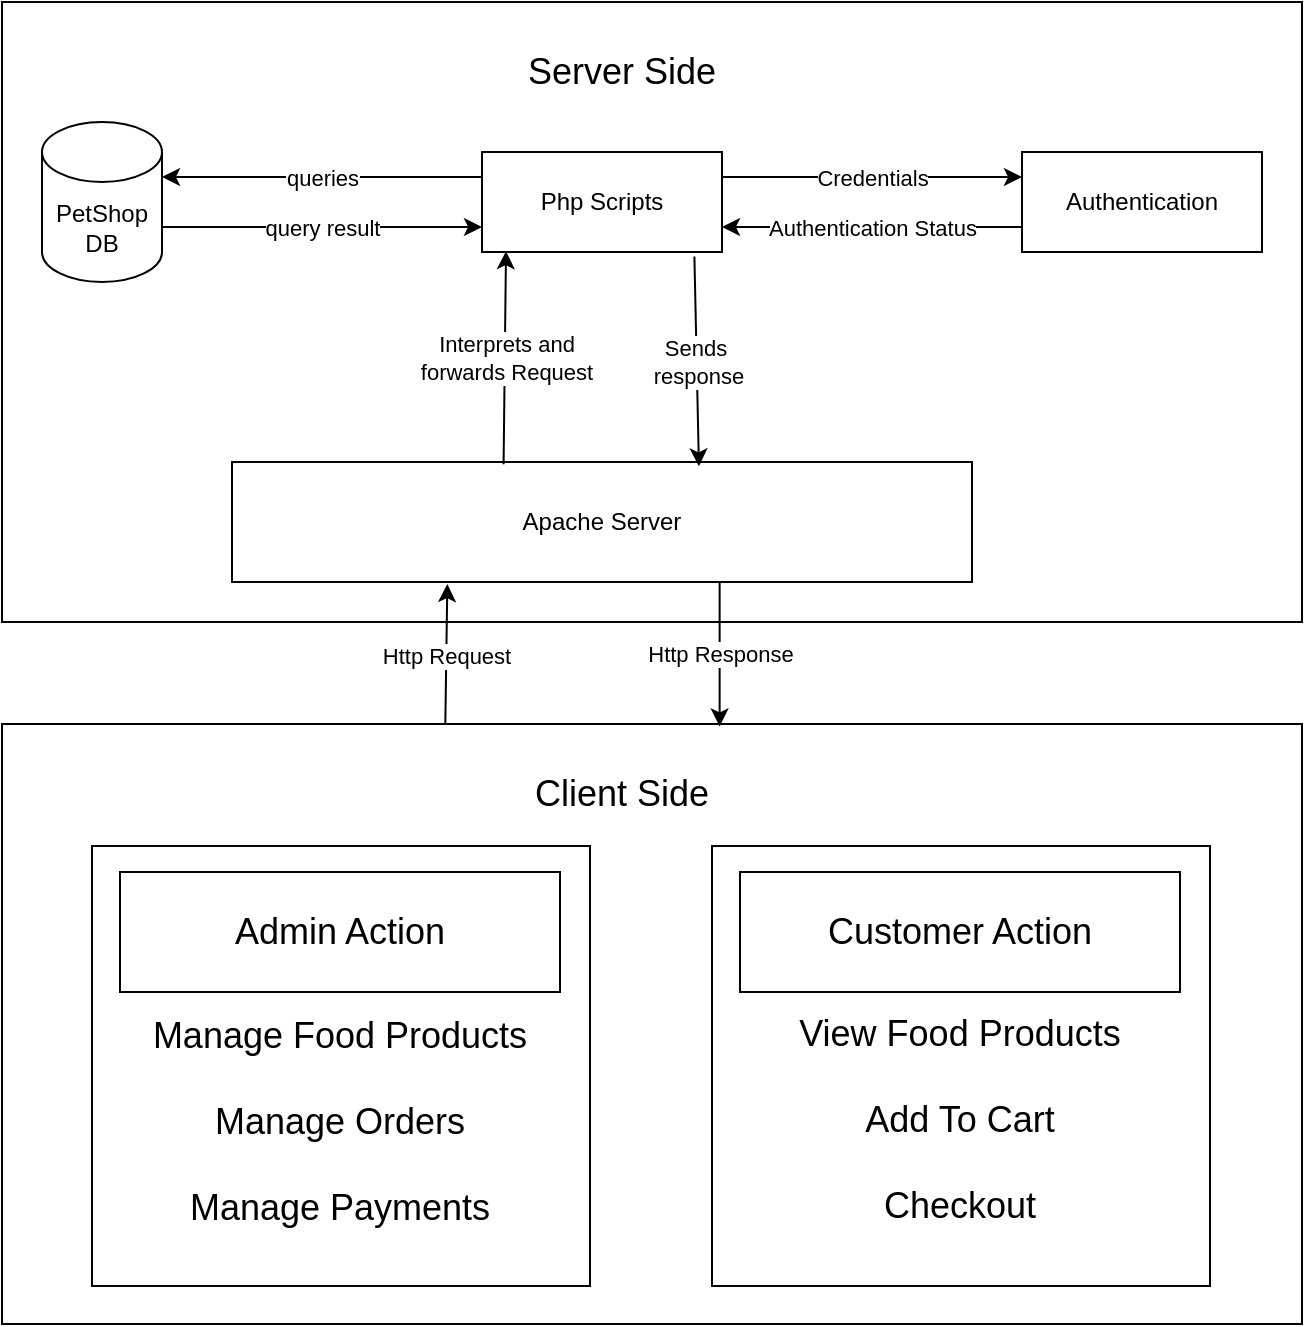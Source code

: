 <mxfile version="24.7.16">
  <diagram id="Ihbby771SaWTnvjFmwmU" name="Page-1">
    <mxGraphModel dx="941" dy="2540" grid="1" gridSize="10" guides="1" tooltips="1" connect="1" arrows="1" fold="1" page="1" pageScale="1" pageWidth="850" pageHeight="1100" math="0" shadow="0">
      <root>
        <mxCell id="0" />
        <mxCell id="1" parent="0" />
        <mxCell id="-VSQyIibqqdH1v1gCpfq-20" value="" style="rounded=0;whiteSpace=wrap;html=1;" parent="1" vertex="1">
          <mxGeometry x="80" y="-2100" width="650" height="310" as="geometry" />
        </mxCell>
        <mxCell id="-VSQyIibqqdH1v1gCpfq-1" value="PetShop&lt;br&gt;DB" style="shape=cylinder3;whiteSpace=wrap;html=1;boundedLbl=1;backgroundOutline=1;size=15;" parent="1" vertex="1">
          <mxGeometry x="100" y="-2040" width="60" height="80" as="geometry" />
        </mxCell>
        <mxCell id="-VSQyIibqqdH1v1gCpfq-2" value="Php Scripts" style="rounded=0;whiteSpace=wrap;html=1;" parent="1" vertex="1">
          <mxGeometry x="320" y="-2025" width="120" height="50" as="geometry" />
        </mxCell>
        <mxCell id="-VSQyIibqqdH1v1gCpfq-3" value="Authentication" style="rounded=0;whiteSpace=wrap;html=1;" parent="1" vertex="1">
          <mxGeometry x="590" y="-2025" width="120" height="50" as="geometry" />
        </mxCell>
        <mxCell id="-VSQyIibqqdH1v1gCpfq-4" value="Apache Server" style="rounded=0;whiteSpace=wrap;html=1;" parent="1" vertex="1">
          <mxGeometry x="195" y="-1870" width="370" height="60" as="geometry" />
        </mxCell>
        <mxCell id="-VSQyIibqqdH1v1gCpfq-5" value="" style="endArrow=classic;html=1;rounded=0;entryX=1;entryY=0;entryDx=0;entryDy=27.5;entryPerimeter=0;exitX=0;exitY=0.25;exitDx=0;exitDy=0;" parent="1" source="-VSQyIibqqdH1v1gCpfq-2" target="-VSQyIibqqdH1v1gCpfq-1" edge="1">
          <mxGeometry relative="1" as="geometry">
            <mxPoint x="310" y="-2000" as="sourcePoint" />
            <mxPoint x="420" y="-1900" as="targetPoint" />
          </mxGeometry>
        </mxCell>
        <mxCell id="-VSQyIibqqdH1v1gCpfq-6" value="queries" style="edgeLabel;resizable=0;html=1;;align=center;verticalAlign=middle;" parent="-VSQyIibqqdH1v1gCpfq-5" connectable="0" vertex="1">
          <mxGeometry relative="1" as="geometry" />
        </mxCell>
        <mxCell id="-VSQyIibqqdH1v1gCpfq-9" value="" style="endArrow=classic;html=1;rounded=0;entryX=0;entryY=0.25;entryDx=0;entryDy=0;exitX=1;exitY=0.25;exitDx=0;exitDy=0;" parent="1" source="-VSQyIibqqdH1v1gCpfq-2" target="-VSQyIibqqdH1v1gCpfq-3" edge="1">
          <mxGeometry relative="1" as="geometry">
            <mxPoint x="330" y="-1990" as="sourcePoint" />
            <mxPoint x="170" y="-1990" as="targetPoint" />
          </mxGeometry>
        </mxCell>
        <mxCell id="-VSQyIibqqdH1v1gCpfq-10" value="Credentials" style="edgeLabel;resizable=0;html=1;;align=center;verticalAlign=middle;" parent="-VSQyIibqqdH1v1gCpfq-9" connectable="0" vertex="1">
          <mxGeometry relative="1" as="geometry" />
        </mxCell>
        <mxCell id="-VSQyIibqqdH1v1gCpfq-11" value="" style="endArrow=classic;html=1;rounded=0;entryX=0;entryY=0.75;entryDx=0;entryDy=0;exitX=1;exitY=0;exitDx=0;exitDy=52.5;exitPerimeter=0;" parent="1" source="-VSQyIibqqdH1v1gCpfq-1" target="-VSQyIibqqdH1v1gCpfq-2" edge="1">
          <mxGeometry relative="1" as="geometry">
            <mxPoint x="330" y="-2005" as="sourcePoint" />
            <mxPoint x="170" y="-2002" as="targetPoint" />
          </mxGeometry>
        </mxCell>
        <mxCell id="-VSQyIibqqdH1v1gCpfq-12" value="query result" style="edgeLabel;resizable=0;html=1;;align=center;verticalAlign=middle;" parent="-VSQyIibqqdH1v1gCpfq-11" connectable="0" vertex="1">
          <mxGeometry relative="1" as="geometry" />
        </mxCell>
        <mxCell id="-VSQyIibqqdH1v1gCpfq-13" value="" style="endArrow=classic;html=1;rounded=0;entryX=1;entryY=0.75;entryDx=0;entryDy=0;exitX=0;exitY=0.75;exitDx=0;exitDy=0;" parent="1" source="-VSQyIibqqdH1v1gCpfq-3" target="-VSQyIibqqdH1v1gCpfq-2" edge="1">
          <mxGeometry relative="1" as="geometry">
            <mxPoint x="589" y="-1980" as="sourcePoint" />
            <mxPoint x="600" y="-2005" as="targetPoint" />
          </mxGeometry>
        </mxCell>
        <mxCell id="-VSQyIibqqdH1v1gCpfq-14" value="Authentication Status" style="edgeLabel;resizable=0;html=1;;align=center;verticalAlign=middle;" parent="-VSQyIibqqdH1v1gCpfq-13" connectable="0" vertex="1">
          <mxGeometry relative="1" as="geometry" />
        </mxCell>
        <mxCell id="-VSQyIibqqdH1v1gCpfq-15" value="" style="endArrow=classic;html=1;rounded=0;entryX=0.1;entryY=0.992;entryDx=0;entryDy=0;exitX=0.367;exitY=0.019;exitDx=0;exitDy=0;exitPerimeter=0;entryPerimeter=0;" parent="1" source="-VSQyIibqqdH1v1gCpfq-4" target="-VSQyIibqqdH1v1gCpfq-2" edge="1">
          <mxGeometry relative="1" as="geometry">
            <mxPoint x="170" y="-1977" as="sourcePoint" />
            <mxPoint x="330" y="-1977" as="targetPoint" />
          </mxGeometry>
        </mxCell>
        <mxCell id="-VSQyIibqqdH1v1gCpfq-16" value="Interprets and&lt;div&gt;forwards Request&lt;/div&gt;" style="edgeLabel;resizable=0;html=1;;align=center;verticalAlign=middle;" parent="-VSQyIibqqdH1v1gCpfq-15" connectable="0" vertex="1">
          <mxGeometry relative="1" as="geometry" />
        </mxCell>
        <mxCell id="-VSQyIibqqdH1v1gCpfq-17" value="" style="endArrow=classic;html=1;rounded=0;entryX=0.631;entryY=0.036;entryDx=0;entryDy=0;exitX=0.885;exitY=1.046;exitDx=0;exitDy=0;entryPerimeter=0;exitPerimeter=0;" parent="1" source="-VSQyIibqqdH1v1gCpfq-2" target="-VSQyIibqqdH1v1gCpfq-4" edge="1">
          <mxGeometry relative="1" as="geometry">
            <mxPoint x="360" y="-1829" as="sourcePoint" />
            <mxPoint x="360" y="-1965" as="targetPoint" />
          </mxGeometry>
        </mxCell>
        <mxCell id="-VSQyIibqqdH1v1gCpfq-18" value="Sends&amp;nbsp;&lt;div&gt;response&lt;/div&gt;" style="edgeLabel;resizable=0;html=1;;align=center;verticalAlign=middle;" parent="-VSQyIibqqdH1v1gCpfq-17" connectable="0" vertex="1">
          <mxGeometry relative="1" as="geometry" />
        </mxCell>
        <mxCell id="-VSQyIibqqdH1v1gCpfq-21" value="" style="rounded=0;whiteSpace=wrap;html=1;" parent="1" vertex="1">
          <mxGeometry x="80" y="-1739" width="650" height="300" as="geometry" />
        </mxCell>
        <mxCell id="-VSQyIibqqdH1v1gCpfq-22" value="" style="rounded=0;whiteSpace=wrap;html=1;" parent="1" vertex="1">
          <mxGeometry x="125" y="-1678" width="249" height="220" as="geometry" />
        </mxCell>
        <mxCell id="-VSQyIibqqdH1v1gCpfq-23" value="&lt;font style=&quot;font-size: 18px;&quot;&gt;Client Side&lt;/font&gt;" style="text;html=1;align=center;verticalAlign=middle;whiteSpace=wrap;rounded=0;" parent="1" vertex="1">
          <mxGeometry x="340" y="-1719" width="100" height="30" as="geometry" />
        </mxCell>
        <mxCell id="-VSQyIibqqdH1v1gCpfq-25" value="&lt;font style=&quot;font-size: 18px;&quot;&gt;Server Side&lt;/font&gt;" style="text;html=1;align=center;verticalAlign=middle;whiteSpace=wrap;rounded=0;" parent="1" vertex="1">
          <mxGeometry x="340" y="-2080" width="100" height="30" as="geometry" />
        </mxCell>
        <mxCell id="-VSQyIibqqdH1v1gCpfq-26" value="&lt;font style=&quot;font-size: 18px;&quot;&gt;Admin Action&lt;/font&gt;" style="rounded=0;whiteSpace=wrap;html=1;" parent="1" vertex="1">
          <mxGeometry x="139" y="-1665" width="220" height="60" as="geometry" />
        </mxCell>
        <mxCell id="-VSQyIibqqdH1v1gCpfq-27" value="" style="rounded=0;whiteSpace=wrap;html=1;" parent="1" vertex="1">
          <mxGeometry x="435" y="-1678" width="249" height="220" as="geometry" />
        </mxCell>
        <mxCell id="-VSQyIibqqdH1v1gCpfq-28" value="&lt;font style=&quot;font-size: 18px;&quot;&gt;Customer Action&lt;/font&gt;" style="rounded=0;whiteSpace=wrap;html=1;" parent="1" vertex="1">
          <mxGeometry x="449" y="-1665" width="220" height="60" as="geometry" />
        </mxCell>
        <mxCell id="-VSQyIibqqdH1v1gCpfq-29" value="&lt;font style=&quot;font-size: 18px;&quot;&gt;Manage Food Products&lt;/font&gt;&lt;div&gt;&lt;span style=&quot;font-size: 18px;&quot;&gt;&lt;br&gt;&lt;/span&gt;&lt;div&gt;&lt;font style=&quot;font-size: 18px;&quot;&gt;Manage Orders&lt;/font&gt;&lt;/div&gt;&lt;div&gt;&lt;font style=&quot;font-size: 18px;&quot;&gt;&lt;br&gt;&lt;/font&gt;&lt;/div&gt;&lt;div&gt;&lt;font style=&quot;font-size: 18px;&quot;&gt;Manage Payments&lt;/font&gt;&lt;/div&gt;&lt;/div&gt;" style="text;html=1;align=center;verticalAlign=middle;whiteSpace=wrap;rounded=0;" parent="1" vertex="1">
          <mxGeometry x="139" y="-1595" width="220" height="110" as="geometry" />
        </mxCell>
        <mxCell id="-VSQyIibqqdH1v1gCpfq-30" value="&lt;font style=&quot;font-size: 18px;&quot;&gt;View Food Products&lt;/font&gt;&lt;div&gt;&lt;span style=&quot;font-size: 18px;&quot;&gt;&lt;br&gt;&lt;/span&gt;&lt;div&gt;&lt;span style=&quot;font-size: 18px;&quot;&gt;Add To Cart&lt;/span&gt;&lt;/div&gt;&lt;div&gt;&lt;span style=&quot;font-size: 18px;&quot;&gt;&lt;br&gt;&lt;/span&gt;&lt;/div&gt;&lt;div&gt;&lt;span style=&quot;font-size: 18px;&quot;&gt;Checkout&lt;/span&gt;&lt;/div&gt;&lt;/div&gt;&lt;div&gt;&lt;span style=&quot;font-size: 18px;&quot;&gt;&lt;br&gt;&lt;/span&gt;&lt;/div&gt;" style="text;html=1;align=center;verticalAlign=middle;whiteSpace=wrap;rounded=0;" parent="1" vertex="1">
          <mxGeometry x="449" y="-1585" width="220" height="110" as="geometry" />
        </mxCell>
        <mxCell id="-VSQyIibqqdH1v1gCpfq-31" value="" style="endArrow=classic;html=1;rounded=0;entryX=0.291;entryY=1.017;entryDx=0;entryDy=0;exitX=0.341;exitY=0.001;exitDx=0;exitDy=0;exitPerimeter=0;entryPerimeter=0;" parent="1" source="-VSQyIibqqdH1v1gCpfq-21" target="-VSQyIibqqdH1v1gCpfq-4" edge="1">
          <mxGeometry relative="1" as="geometry">
            <mxPoint x="300" y="-1634" as="sourcePoint" />
            <mxPoint x="301" y="-1770" as="targetPoint" />
          </mxGeometry>
        </mxCell>
        <mxCell id="-VSQyIibqqdH1v1gCpfq-32" value="Http Request" style="edgeLabel;resizable=0;html=1;;align=center;verticalAlign=middle;" parent="-VSQyIibqqdH1v1gCpfq-31" connectable="0" vertex="1">
          <mxGeometry relative="1" as="geometry" />
        </mxCell>
        <mxCell id="-VSQyIibqqdH1v1gCpfq-33" value="" style="endArrow=classic;html=1;rounded=0;entryX=0.552;entryY=0.004;entryDx=0;entryDy=0;entryPerimeter=0;exitX=0.659;exitY=0.994;exitDx=0;exitDy=0;exitPerimeter=0;" parent="1" source="-VSQyIibqqdH1v1gCpfq-4" target="-VSQyIibqqdH1v1gCpfq-21" edge="1">
          <mxGeometry relative="1" as="geometry">
            <mxPoint x="439" y="-1770" as="sourcePoint" />
            <mxPoint x="313" y="-1769" as="targetPoint" />
          </mxGeometry>
        </mxCell>
        <mxCell id="-VSQyIibqqdH1v1gCpfq-34" value="Http Response" style="edgeLabel;resizable=0;html=1;;align=center;verticalAlign=middle;" parent="-VSQyIibqqdH1v1gCpfq-33" connectable="0" vertex="1">
          <mxGeometry relative="1" as="geometry" />
        </mxCell>
      </root>
    </mxGraphModel>
  </diagram>
</mxfile>
